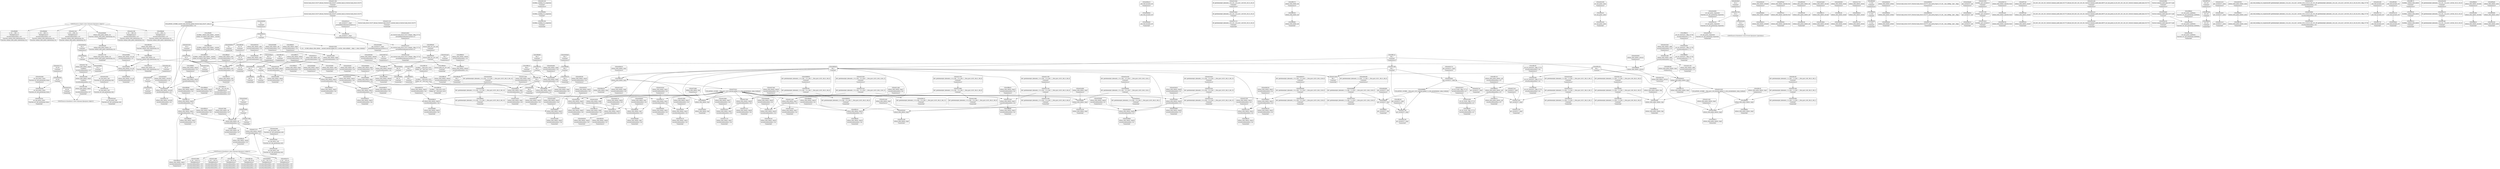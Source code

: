digraph {
	CE0x38f0140 [shape=record,shape=Mrecord,label="{CE0x38f0140|selinux_xfrm_delete:_tmp1}"]
	CE0x4008dd0 [shape=record,shape=Mrecord,label="{CE0x4008dd0|selinux_xfrm_delete:_tmp22|security/selinux/xfrm.c,144|*SummSource*}"]
	CE0x3ff5b00 [shape=record,shape=Mrecord,label="{CE0x3ff5b00|selinux_xfrm_delete:_tmp21|security/selinux/xfrm.c,142|*SummSink*}"]
	CE0x400c260 [shape=record,shape=Mrecord,label="{CE0x400c260|GLOBAL:_lockdep_rcu_suspicious|*Constant*|*SummSink*}"]
	CE0x40142a0 [shape=record,shape=Mrecord,label="{CE0x40142a0|_ret_%struct.task_struct.1015*_%tmp4,_!dbg_!27714|./arch/x86/include/asm/current.h,14|*SummSink*}"]
	CE0x4069940 [shape=record,shape=Mrecord,label="{CE0x4069940|_call_void_mcount()_#3}"]
	CE0x400f440 [shape=record,shape=Mrecord,label="{CE0x400f440|i64*_getelementptr_inbounds_(_15_x_i64_,_15_x_i64_*___llvm_gcov_ctr25,_i64_0,_i64_6)|*Constant*|*SummSink*}"]
	CE0x40150a0 [shape=record,shape=Mrecord,label="{CE0x40150a0|i8*_getelementptr_inbounds_(_45_x_i8_,_45_x_i8_*_.str1245,_i32_0,_i32_0)|*Constant*|*SummSource*}"]
	CE0x3ff8970 [shape=record,shape=Mrecord,label="{CE0x3ff8970|selinux_xfrm_delete:_cred|security/selinux/xfrm.c,142}"]
	CE0x3ff5810 [shape=record,shape=Mrecord,label="{CE0x3ff5810|selinux_xfrm_delete:_tmp20|security/selinux/xfrm.c,142|*SummSink*}"]
	CE0x3ff3690 [shape=record,shape=Mrecord,label="{CE0x3ff3690|selinux_xfrm_delete:_bb|*SummSink*}"]
	"CONST[source:0(mediator),value:2(dynamic)][purpose:{object}]"
	CE0x400dd50 [shape=record,shape=Mrecord,label="{CE0x400dd50|i64_2|*Constant*|*SummSink*}"]
	CE0x4042440 [shape=record,shape=Mrecord,label="{CE0x4042440|avc_has_perm:_entry|*SummSink*}"]
	CE0x40279a0 [shape=record,shape=Mrecord,label="{CE0x40279a0|selinux_xfrm_delete:_tmp26|security/selinux/xfrm.c,145|*SummSource*}"]
	CE0x4027080 [shape=record,shape=Mrecord,label="{CE0x4027080|i32_1|*Constant*|*SummSink*}"]
	CE0x4024a70 [shape=record,shape=Mrecord,label="{CE0x4024a70|i64*_getelementptr_inbounds_(_2_x_i64_,_2_x_i64_*___llvm_gcov_ctr21,_i64_0,_i64_1)|*Constant*}"]
	CE0x4043a30 [shape=record,shape=Mrecord,label="{CE0x4043a30|i32_4|*Constant*|*SummSink*}"]
	CE0x4015110 [shape=record,shape=Mrecord,label="{CE0x4015110|i8*_getelementptr_inbounds_(_45_x_i8_,_45_x_i8_*_.str1245,_i32_0,_i32_0)|*Constant*|*SummSink*}"]
	CE0x4043170 [shape=record,shape=Mrecord,label="{CE0x4043170|i16_39|*Constant*|*SummSource*}"]
	CE0x3ff4360 [shape=record,shape=Mrecord,label="{CE0x3ff4360|selinux_xfrm_delete:_ctx|Function::selinux_xfrm_delete&Arg::ctx::|*SummSource*}"]
	CE0x4045630 [shape=record,shape=Mrecord,label="{CE0x4045630|selinux_xfrm_delete:_retval.0|*SummSource*}"]
	CE0x408c9b0 [shape=record,shape=Mrecord,label="{CE0x408c9b0|get_current227:_tmp|*SummSource*}"]
	CE0x400bc80 [shape=record,shape=Mrecord,label="{CE0x400bc80|selinux_xfrm_delete:_if.then6|*SummSource*}"]
	CE0x4042d30 [shape=record,shape=Mrecord,label="{CE0x4042d30|avc_has_perm:_tsid|Function::avc_has_perm&Arg::tsid::|*SummSource*}"]
	CE0x402d850 [shape=record,shape=Mrecord,label="{CE0x402d850|selinux_xfrm_delete:_tmp|*SummSink*}"]
	CE0x4012cd0 [shape=record,shape=Mrecord,label="{CE0x4012cd0|selinux_xfrm_policy_delete:_tmp3|*SummSource*}"]
	CE0x3ffc1f0 [shape=record,shape=Mrecord,label="{CE0x3ffc1f0|selinux_xfrm_policy_delete:_tmp2|*SummSource*}"]
	CE0x40148f0 [shape=record,shape=Mrecord,label="{CE0x40148f0|4:_i32,_:_CR_0,4_|*MultipleSource*|security/selinux/xfrm.c,142|security/selinux/xfrm.c,142|security/selinux/xfrm.c,147}"]
	CE0x400b8e0 [shape=record,shape=Mrecord,label="{CE0x400b8e0|selinux_xfrm_delete:_tmp7|security/selinux/xfrm.c,142|*SummSource*}"]
	CE0x3ff5e60 [shape=record,shape=Mrecord,label="{CE0x3ff5e60|%struct.xfrm_sec_ctx*_null|*Constant*|*SummSource*}"]
	CE0x4041be0 [shape=record,shape=Mrecord,label="{CE0x4041be0|selinux_xfrm_delete:_call8|security/selinux/xfrm.c,147|*SummSource*}"]
	CE0x4000090 [shape=record,shape=Mrecord,label="{CE0x4000090|selinux_xfrm_delete:_tmp18|security/selinux/xfrm.c,142|*SummSource*}"]
	CE0x3ff78c0 [shape=record,shape=Mrecord,label="{CE0x3ff78c0|selinux_xfrm_delete:_land.lhs.true}"]
	CE0x3ff8100 [shape=record,shape=Mrecord,label="{CE0x3ff8100|GLOBAL:___llvm_gcov_ctr25|Global_var:__llvm_gcov_ctr25|*SummSource*}"]
	CE0x4043d00 [shape=record,shape=Mrecord,label="{CE0x4043d00|avc_has_perm:_requested|Function::avc_has_perm&Arg::requested::|*SummSource*}"]
	CE0x3ffca50 [shape=record,shape=Mrecord,label="{CE0x3ffca50|avc_has_perm:_entry}"]
	CE0x4041ab0 [shape=record,shape=Mrecord,label="{CE0x4041ab0|selinux_xfrm_delete:_call8|security/selinux/xfrm.c,147}"]
	CE0x3ff1ef0 [shape=record,shape=Mrecord,label="{CE0x3ff1ef0|selinux_xfrm_policy_delete:_bb}"]
	CE0x4014620 [shape=record,shape=Mrecord,label="{CE0x4014620|_ret_%struct.task_struct.1015*_%tmp4,_!dbg_!27714|./arch/x86/include/asm/current.h,14|*SummSource*}"]
	CE0x400f110 [shape=record,shape=Mrecord,label="{CE0x400f110|selinux_xfrm_delete:_tmp11|security/selinux/xfrm.c,142}"]
	CE0x3ffd8c0 [shape=record,shape=Mrecord,label="{CE0x3ffd8c0|selinux_xfrm_delete:_tmp8|security/selinux/xfrm.c,142|*SummSink*}"]
	CE0x40098f0 [shape=record,shape=Mrecord,label="{CE0x40098f0|selinux_xfrm_delete:_tmp24|security/selinux/xfrm.c,144|*SummSink*}"]
	CE0x4046710 [shape=record,shape=Mrecord,label="{CE0x4046710|selinux_xfrm_delete:_tmp33|security/selinux/xfrm.c,150|*SummSource*}"]
	CE0x3ffa4a0 [shape=record,shape=Mrecord,label="{CE0x3ffa4a0|GLOBAL:___llvm_gcov_ctr25|Global_var:__llvm_gcov_ctr25}"]
	CE0x400bf80 [shape=record,shape=Mrecord,label="{CE0x400bf80|GLOBAL:_lockdep_rcu_suspicious|*Constant*}"]
	CE0x4021240 [shape=record,shape=Mrecord,label="{CE0x4021240|%struct.task_struct.1015**_bitcast_(%struct.task_struct**_current_task_to_%struct.task_struct.1015**)|*Constant*|*SummSink*}"]
	CE0x4024ae0 [shape=record,shape=Mrecord,label="{CE0x4024ae0|i64*_getelementptr_inbounds_(_2_x_i64_,_2_x_i64_*___llvm_gcov_ctr21,_i64_0,_i64_1)|*Constant*|*SummSource*}"]
	CE0x4010050 [shape=record,shape=Mrecord,label="{CE0x4010050|selinux_xfrm_delete:_tmp6|security/selinux/xfrm.c,142}"]
	CE0x4021ca0 [shape=record,shape=Mrecord,label="{CE0x4021ca0|i64*_getelementptr_inbounds_(_15_x_i64_,_15_x_i64_*___llvm_gcov_ctr25,_i64_0,_i64_8)|*Constant*}"]
	CE0x400a090 [shape=record,shape=Mrecord,label="{CE0x400a090|i32_22|*Constant*}"]
	CE0x3ff1ad0 [shape=record,shape=Mrecord,label="{CE0x3ff1ad0|selinux_xfrm_policy_delete:_ctx|Function::selinux_xfrm_policy_delete&Arg::ctx::}"]
	CE0x3ffef10 [shape=record,shape=Mrecord,label="{CE0x3ffef10|GLOBAL:_selinux_xfrm_delete.__warned|Global_var:selinux_xfrm_delete.__warned|*SummSink*}"]
	CE0x4004d90 [shape=record,shape=Mrecord,label="{CE0x4004d90|selinux_xfrm_delete:_tmp9|security/selinux/xfrm.c,142}"]
	CE0x400d870 [shape=record,shape=Mrecord,label="{CE0x400d870|selinux_xfrm_delete:_tmp4|security/selinux/xfrm.c,142|*SummSink*}"]
	CE0x4045a60 [shape=record,shape=Mrecord,label="{CE0x4045a60|i64*_getelementptr_inbounds_(_15_x_i64_,_15_x_i64_*___llvm_gcov_ctr25,_i64_0,_i64_14)|*Constant*}"]
	CE0x4042260 [shape=record,shape=Mrecord,label="{CE0x4042260|avc_has_perm:_entry|*SummSource*}"]
	CE0x3ffb510 [shape=record,shape=Mrecord,label="{CE0x3ffb510|selinux_xfrm_delete:_do.end}"]
	CE0x5f72980 [shape=record,shape=Mrecord,label="{CE0x5f72980|selinux_xfrm_delete:_tmp|*SummSource*}"]
	CE0x400f2c0 [shape=record,shape=Mrecord,label="{CE0x400f2c0|selinux_xfrm_delete:_tmp10|security/selinux/xfrm.c,142|*SummSink*}"]
	CE0x4000550 [shape=record,shape=Mrecord,label="{CE0x4000550|selinux_xfrm_delete:_call4|security/selinux/xfrm.c,142|*SummSource*}"]
	CE0x4046200 [shape=record,shape=Mrecord,label="{CE0x4046200|selinux_xfrm_delete:_tmp33|security/selinux/xfrm.c,150|*SummSink*}"]
	CE0x3ff2150 [shape=record,shape=Mrecord,label="{CE0x3ff2150|selinux_xfrm_policy_delete:_call|security/selinux/xfrm.c,327|*SummSource*}"]
	CE0x3ff42f0 [shape=record,shape=Mrecord,label="{CE0x3ff42f0|_ret_i32_%retval.0,_!dbg_!27751|security/selinux/xfrm.c,150|*SummSource*}"]
	CE0x3ff4a60 [shape=record,shape=Mrecord,label="{CE0x3ff4a60|i64_5|*Constant*|*SummSink*}"]
	CE0x3fec8d0 [shape=record,shape=Mrecord,label="{CE0x3fec8d0|selinux_xfrm_policy_delete:_tmp}"]
	"CONST[source:0(mediator),value:2(dynamic)][purpose:{subject}]"
	CE0x4026ad0 [shape=record,shape=Mrecord,label="{CE0x4026ad0|selinux_xfrm_delete:_tmp29|security/selinux/xfrm.c,147|*SummSource*}"]
	CE0x4025cb0 [shape=record,shape=Mrecord,label="{CE0x4025cb0|i64*_getelementptr_inbounds_(_15_x_i64_,_15_x_i64_*___llvm_gcov_ctr25,_i64_0,_i64_13)|*Constant*}"]
	CE0x4069a10 [shape=record,shape=Mrecord,label="{CE0x4069a10|_call_void_mcount()_#3|*SummSource*}"]
	CE0x3ffccb0 [shape=record,shape=Mrecord,label="{CE0x3ffccb0|selinux_xfrm_delete:_if.end}"]
	CE0x4046570 [shape=record,shape=Mrecord,label="{CE0x4046570|selinux_xfrm_delete:_tmp33|security/selinux/xfrm.c,150}"]
	CE0x5d3b0c0 [shape=record,shape=Mrecord,label="{CE0x5d3b0c0|selinux_xfrm_delete:_return}"]
	CE0x4000f30 [shape=record,shape=Mrecord,label="{CE0x4000f30|selinux_xfrm_delete:_tmp12|security/selinux/xfrm.c,142}"]
	CE0x3ffe490 [shape=record,shape=Mrecord,label="{CE0x3ffe490|i1_true|*Constant*|*SummSource*}"]
	CE0x4026ee0 [shape=record,shape=Mrecord,label="{CE0x4026ee0|i32_1|*Constant*|*SummSource*}"]
	CE0x4009610 [shape=record,shape=Mrecord,label="{CE0x4009610|selinux_xfrm_delete:_tmp24|security/selinux/xfrm.c,144}"]
	CE0x4081290 [shape=record,shape=Mrecord,label="{CE0x4081290|get_current227:_tmp1|*SummSink*}"]
	CE0x4008b30 [shape=record,shape=Mrecord,label="{CE0x4008b30|i64_11|*Constant*}"]
	CE0x4045b50 [shape=record,shape=Mrecord,label="{CE0x4045b50|i64*_getelementptr_inbounds_(_15_x_i64_,_15_x_i64_*___llvm_gcov_ctr25,_i64_0,_i64_14)|*Constant*|*SummSource*}"]
	CE0x400eb20 [shape=record,shape=Mrecord,label="{CE0x400eb20|selinux_xfrm_delete:_if.then|*SummSource*}"]
	CE0x3ff47f0 [shape=record,shape=Mrecord,label="{CE0x3ff47f0|i64_5|*Constant*}"]
	CE0x400f580 [shape=record,shape=Mrecord,label="{CE0x400f580|selinux_xfrm_delete:_land.lhs.true|*SummSink*}"]
	CE0x402ea70 [shape=record,shape=Mrecord,label="{CE0x402ea70|i64_3|*Constant*}"]
	CE0x4011ab0 [shape=record,shape=Mrecord,label="{CE0x4011ab0|selinux_xfrm_delete:_tmp17|security/selinux/xfrm.c,142|*SummSource*}"]
	CE0x400a1d0 [shape=record,shape=Mrecord,label="{CE0x400a1d0|i32_22|*Constant*|*SummSource*}"]
	CE0x4027a10 [shape=record,shape=Mrecord,label="{CE0x4027a10|selinux_xfrm_delete:_tmp26|security/selinux/xfrm.c,145|*SummSink*}"]
	CE0x4025810 [shape=record,shape=Mrecord,label="{CE0x4025810|selinux_xfrm_delete:_tmp27|security/selinux/xfrm.c,145}"]
	CE0x3ff9d00 [shape=record,shape=Mrecord,label="{CE0x3ff9d00|_ret_i32_%retval.0,_!dbg_!27728|security/selinux/avc.c,775|*SummSink*}"]
	CE0x4069630 [shape=record,shape=Mrecord,label="{CE0x4069630|%struct.task_struct.1015*_(%struct.task_struct.1015**)*_asm_movq_%gs:$_1:P_,$0_,_r,im,_dirflag_,_fpsr_,_flags_|*SummSource*}"]
	CE0x40163f0 [shape=record,shape=Mrecord,label="{CE0x40163f0|_ret_i32_%call,_!dbg_!27713|security/selinux/xfrm.c,327}"]
	CE0x402fc10 [shape=record,shape=Mrecord,label="{CE0x402fc10|selinux_xfrm_delete:_call|security/selinux/xfrm.c,142}"]
	CE0x3ffe630 [shape=record,shape=Mrecord,label="{CE0x3ffe630|i1_true|*Constant*|*SummSink*}"]
	CE0x402ea00 [shape=record,shape=Mrecord,label="{CE0x402ea00|i64_2|*Constant*}"]
	CE0x4033190 [shape=record,shape=Mrecord,label="{CE0x4033190|i32_0|*Constant*|*SummSink*}"]
	CE0x4046920 [shape=record,shape=Mrecord,label="{CE0x4046920|get_current227:_bb}"]
	CE0x3ff9530 [shape=record,shape=Mrecord,label="{CE0x3ff9530|selinux_xfrm_policy_delete:_call|security/selinux/xfrm.c,327}"]
	CE0x4013f30 [shape=record,shape=Mrecord,label="{CE0x4013f30|GLOBAL:_get_current227|*Constant*|*SummSource*}"]
	CE0x4025c40 [shape=record,shape=Mrecord,label="{CE0x4025c40|i64*_getelementptr_inbounds_(_15_x_i64_,_15_x_i64_*___llvm_gcov_ctr25,_i64_0,_i64_13)|*Constant*|*SummSink*}"]
	CE0x4043040 [shape=record,shape=Mrecord,label="{CE0x4043040|i16_39|*Constant*}"]
	CE0x4006230 [shape=record,shape=Mrecord,label="{CE0x4006230|selinux_xfrm_delete:_tmp13|security/selinux/xfrm.c,142|*SummSource*}"]
	CE0x3fecae0 [shape=record,shape=Mrecord,label="{CE0x3fecae0|selinux_xfrm_delete:_land.lhs.true2}"]
	CE0x406a360 [shape=record,shape=Mrecord,label="{CE0x406a360|i64*_getelementptr_inbounds_(_2_x_i64_,_2_x_i64_*___llvm_gcov_ctr21,_i64_0,_i64_0)|*Constant*|*SummSource*}"]
	CE0x4013490 [shape=record,shape=Mrecord,label="{CE0x4013490|selinux_xfrm_delete:_tmp8|security/selinux/xfrm.c,142}"]
	CE0x3ff8560 [shape=record,shape=Mrecord,label="{CE0x3ff8560|i32_78|*Constant*|*SummSource*}"]
	CE0x4006780 [shape=record,shape=Mrecord,label="{CE0x4006780|selinux_xfrm_delete:_land.lhs.true2|*SummSink*}"]
	CE0x40457d0 [shape=record,shape=Mrecord,label="{CE0x40457d0|selinux_xfrm_delete:_retval.0|*SummSink*}"]
	CE0x402a0b0 [shape=record,shape=Mrecord,label="{CE0x402a0b0|selinux_xfrm_delete:_tmp2|*SummSource*}"]
	CE0x4041cd0 [shape=record,shape=Mrecord,label="{CE0x4041cd0|selinux_xfrm_delete:_call8|security/selinux/xfrm.c,147|*SummSink*}"]
	CE0x4011d70 [shape=record,shape=Mrecord,label="{CE0x4011d70|selinux_xfrm_delete:_tmp18|security/selinux/xfrm.c,142}"]
	CE0x4004c50 [shape=record,shape=Mrecord,label="{CE0x4004c50|i64_4|*Constant*|*SummSink*}"]
	CE0x3ff1d90 [shape=record,shape=Mrecord,label="{CE0x3ff1d90|selinux_xfrm_policy_delete:_tmp1|*SummSource*}"]
	CE0x3ffe160 [shape=record,shape=Mrecord,label="{CE0x3ffe160|i64_3|*Constant*|*SummSource*}"]
	CE0x40432e0 [shape=record,shape=Mrecord,label="{CE0x40432e0|i16_39|*Constant*|*SummSink*}"]
	CE0x4068fb0 [shape=record,shape=Mrecord,label="{CE0x4068fb0|COLLAPSED:_GCMRE___llvm_gcov_ctr21_internal_global_2_x_i64_zeroinitializer:_elem_0:default:}"]
	CE0x400a650 [shape=record,shape=Mrecord,label="{CE0x400a650|selinux_xfrm_delete:_security|security/selinux/xfrm.c,142}"]
	CE0x4024e80 [shape=record,shape=Mrecord,label="{CE0x4024e80|selinux_xfrm_delete:_tmp25|security/selinux/xfrm.c,144|*SummSink*}"]
	CE0x400a730 [shape=record,shape=Mrecord,label="{CE0x400a730|selinux_xfrm_delete:_security|security/selinux/xfrm.c,142|*SummSink*}"]
	CE0x3ff7540 [shape=record,shape=Mrecord,label="{CE0x3ff7540|selinux_xfrm_delete:_if.end7|*SummSource*}"]
	CE0x3ff4e70 [shape=record,shape=Mrecord,label="{CE0x3ff4e70|128:_i8*,_:_CR_128,136_|*MultipleSource*|security/selinux/xfrm.c,142|security/selinux/xfrm.c,142}"]
	CE0x3ffc7b0 [shape=record,shape=Mrecord,label="{CE0x3ffc7b0|4:_i32,_:_CR_20,24_|*MultipleSource*|security/selinux/xfrm.c,142|security/selinux/xfrm.c,142|security/selinux/xfrm.c,147}"]
	CE0x3ffb380 [shape=record,shape=Mrecord,label="{CE0x3ffb380|selinux_xfrm_delete:_tmp7|security/selinux/xfrm.c,142}"]
	CE0x40507a0 [shape=record,shape=Mrecord,label="{CE0x40507a0|get_current227:_tmp3|*SummSink*}"]
	CE0x4041ed0 [shape=record,shape=Mrecord,label="{CE0x4041ed0|i32_(i32,_i32,_i16,_i32,_%struct.common_audit_data.1017*)*_bitcast_(i32_(i32,_i32,_i16,_i32,_%struct.common_audit_data.495*)*_avc_has_perm_to_i32_(i32,_i32,_i16,_i32,_%struct.common_audit_data.1017*)*)|*Constant*|*SummSource*}"]
	CE0x4008c10 [shape=record,shape=Mrecord,label="{CE0x4008c10|i64*_getelementptr_inbounds_(_15_x_i64_,_15_x_i64_*___llvm_gcov_ctr25,_i64_0,_i64_12)|*Constant*|*SummSink*}"]
	CE0x4043fb0 [shape=record,shape=Mrecord,label="{CE0x4043fb0|%struct.common_audit_data.1017*_null|*Constant*|*SummSource*}"]
	CE0x3ff7de0 [shape=record,shape=Mrecord,label="{CE0x3ff7de0|i32_142|*Constant*}"]
	CE0x3ff4ad0 [shape=record,shape=Mrecord,label="{CE0x3ff4ad0|selinux_xfrm_delete:_tmp10|security/selinux/xfrm.c,142}"]
	CE0x4026d60 [shape=record,shape=Mrecord,label="{CE0x4026d60|selinux_xfrm_delete:_sid|security/selinux/xfrm.c,147|*SummSink*}"]
	CE0x40416b0 [shape=record,shape=Mrecord,label="{CE0x40416b0|selinux_xfrm_delete:_tmp31|*LoadInst*|security/selinux/xfrm.c,147}"]
	CE0x402e990 [shape=record,shape=Mrecord,label="{CE0x402e990|selinux_xfrm_delete:_tobool|security/selinux/xfrm.c,142|*SummSink*}"]
	CE0x4008460 [shape=record,shape=Mrecord,label="{CE0x4008460|selinux_xfrm_delete:_tobool5|security/selinux/xfrm.c,144|*SummSink*}"]
	CE0x4042ea0 [shape=record,shape=Mrecord,label="{CE0x4042ea0|avc_has_perm:_tsid|Function::avc_has_perm&Arg::tsid::|*SummSink*}"]
	CE0x3ffc0b0 [shape=record,shape=Mrecord,label="{CE0x3ffc0b0|_ret_i32_%retval.0,_!dbg_!27751|security/selinux/xfrm.c,150|*SummSink*}"]
	CE0x3ff6000 [shape=record,shape=Mrecord,label="{CE0x3ff6000|%struct.xfrm_sec_ctx*_null|*Constant*|*SummSink*}"]
	CE0x4027450 [shape=record,shape=Mrecord,label="{CE0x4027450|get_current227:_tmp2}"]
	CE0x4024d00 [shape=record,shape=Mrecord,label="{CE0x4024d00|selinux_xfrm_delete:_tmp25|security/selinux/xfrm.c,144|*SummSource*}"]
	CE0x4047750 [shape=record,shape=Mrecord,label="{CE0x4047750|%struct.task_struct.1015**_bitcast_(%struct.task_struct**_current_task_to_%struct.task_struct.1015**)|*Constant*}"]
	CE0x3febda0 [shape=record,shape=Mrecord,label="{CE0x3febda0|i64*_getelementptr_inbounds_(_15_x_i64_,_15_x_i64_*___llvm_gcov_ctr25,_i64_0,_i64_1)|*Constant*}"]
	CE0x4015f80 [shape=record,shape=Mrecord,label="{CE0x4015f80|selinux_xfrm_delete:_tmp12|security/selinux/xfrm.c,142|*SummSource*}"]
	CE0x400ba80 [shape=record,shape=Mrecord,label="{CE0x400ba80|selinux_xfrm_delete:_tmp7|security/selinux/xfrm.c,142|*SummSink*}"]
	CE0x4014510 [shape=record,shape=Mrecord,label="{CE0x4014510|_ret_%struct.task_struct.1015*_%tmp4,_!dbg_!27714|./arch/x86/include/asm/current.h,14}"]
	CE0x4044100 [shape=record,shape=Mrecord,label="{CE0x4044100|%struct.common_audit_data.1017*_null|*Constant*|*SummSink*}"]
	CE0x3ffc5d0 [shape=record,shape=Mrecord,label="{CE0x3ffc5d0|4:_i32,_:_CR_16,20_|*MultipleSource*|security/selinux/xfrm.c,142|security/selinux/xfrm.c,142|security/selinux/xfrm.c,147}"]
	CE0x40425c0 [shape=record,shape=Mrecord,label="{CE0x40425c0|avc_has_perm:_requested|Function::avc_has_perm&Arg::requested::|*SummSink*}"]
	CE0x3ff74a0 [shape=record,shape=Mrecord,label="{CE0x3ff74a0|selinux_xfrm_delete:_if.end7}"]
	CE0x4006710 [shape=record,shape=Mrecord,label="{CE0x4006710|selinux_xfrm_delete:_land.lhs.true2|*SummSource*}"]
	CE0x40417d0 [shape=record,shape=Mrecord,label="{CE0x40417d0|selinux_xfrm_delete:_tmp31|*LoadInst*|security/selinux/xfrm.c,147|*SummSource*}"]
	CE0x4000d00 [shape=record,shape=Mrecord,label="{CE0x4000d00|selinux_xfrm_delete:_tmp11|security/selinux/xfrm.c,142|*SummSink*}"]
	CE0x4043f40 [shape=record,shape=Mrecord,label="{CE0x4043f40|_ret_i32_%retval.0,_!dbg_!27728|security/selinux/avc.c,775}"]
	CE0x4004e60 [shape=record,shape=Mrecord,label="{CE0x4004e60|selinux_xfrm_delete:_tmp9|security/selinux/xfrm.c,142|*SummSource*}"]
	CE0x4018bb0 [shape=record,shape=Mrecord,label="{CE0x4018bb0|selinux_xfrm_delete:_do.end|*SummSink*}"]
	CE0x402a200 [shape=record,shape=Mrecord,label="{CE0x402a200|i64*_getelementptr_inbounds_(_15_x_i64_,_15_x_i64_*___llvm_gcov_ctr25,_i64_0,_i64_1)|*Constant*|*SummSource*}"]
	CE0x4041340 [shape=record,shape=Mrecord,label="{CE0x4041340|4:_i32,_:_CRE_4,8_|*MultipleSource*|security/selinux/xfrm.c,147|Function::selinux_xfrm_delete&Arg::ctx::|Function::selinux_xfrm_policy_delete&Arg::ctx::}"]
	CE0x40216f0 [shape=record,shape=Mrecord,label="{CE0x40216f0|i64_1|*Constant*}"]
	CE0x3ffa9f0 [shape=record,shape=Mrecord,label="{CE0x3ffa9f0|4:_i32,_:_CRE_1,2_|*MultipleSource*|security/selinux/xfrm.c,147|Function::selinux_xfrm_delete&Arg::ctx::|Function::selinux_xfrm_policy_delete&Arg::ctx::}"]
	CE0x4013d30 [shape=record,shape=Mrecord,label="{CE0x4013d30|get_current227:_entry}"]
	CE0x3ffc010 [shape=record,shape=Mrecord,label="{CE0x3ffc010|selinux_xfrm_delete:_tmp16|security/selinux/xfrm.c,142}"]
	CE0x402eae0 [shape=record,shape=Mrecord,label="{CE0x402eae0|i64_2|*Constant*|*SummSource*}"]
	CE0x3ff6ce0 [shape=record,shape=Mrecord,label="{CE0x3ff6ce0|selinux_xfrm_delete:_tobool1|security/selinux/xfrm.c,142|*SummSink*}"]
	CE0x4038a30 [shape=record,shape=Mrecord,label="{CE0x4038a30|i32_3|*Constant*|*SummSource*}"]
	CE0x4043440 [shape=record,shape=Mrecord,label="{CE0x4043440|avc_has_perm:_tclass|Function::avc_has_perm&Arg::tclass::}"]
	CE0x3ff0ae0 [shape=record,shape=Mrecord,label="{CE0x3ff0ae0|selinux_xfrm_policy_delete:_tmp2}"]
	CE0x3ff9760 [shape=record,shape=Mrecord,label="{CE0x3ff9760|selinux_xfrm_policy_delete:_entry|*SummSink*}"]
	CE0x3ffa430 [shape=record,shape=Mrecord,label="{CE0x3ffa430|GLOBAL:_selinux_xfrm_delete.__warned|Global_var:selinux_xfrm_delete.__warned}"]
	CE0x4008ba0 [shape=record,shape=Mrecord,label="{CE0x4008ba0|i64_11|*Constant*|*SummSource*}"]
	CE0x40700c0 [shape=record,shape=Mrecord,label="{CE0x40700c0|i64*_getelementptr_inbounds_(_2_x_i64_,_2_x_i64_*___llvm_gcov_ctr21,_i64_0,_i64_0)|*Constant*|*SummSink*}"]
	CE0x3ffbe00 [shape=record,shape=Mrecord,label="{CE0x3ffbe00|selinux_xfrm_delete:_tmp16|security/selinux/xfrm.c,142|*SummSink*}"]
	CE0x40159f0 [shape=record,shape=Mrecord,label="{CE0x40159f0|i64*_getelementptr_inbounds_(_15_x_i64_,_15_x_i64_*___llvm_gcov_ctr25,_i64_0,_i64_9)|*Constant*|*SummSink*}"]
	CE0x38effd0 [shape=record,shape=Mrecord,label="{CE0x38effd0|selinux_xfrm_delete:_tmp2}"]
	CE0x3feccf0 [shape=record,shape=Mrecord,label="{CE0x3feccf0|i64*_getelementptr_inbounds_(_2_x_i64_,_2_x_i64_*___llvm_gcov_ctr9,_i64_0,_i64_1)|*Constant*|*SummSource*}"]
	CE0x4014150 [shape=record,shape=Mrecord,label="{CE0x4014150|i32_78|*Constant*}"]
	CE0x40192a0 [shape=record,shape=Mrecord,label="{CE0x40192a0|selinux_xfrm_delete:_tmp11|security/selinux/xfrm.c,142|*SummSource*}"]
	CE0x4013500 [shape=record,shape=Mrecord,label="{CE0x4013500|0:_i8,_:_GCMR_selinux_xfrm_delete.__warned_internal_global_i8_0,_section_.data.unlikely_,_align_1:_elem_0:default:}"]
	CE0x4000440 [shape=record,shape=Mrecord,label="{CE0x4000440|selinux_xfrm_delete:_call4|security/selinux/xfrm.c,142}"]
	CE0x40169e0 [shape=record,shape=Mrecord,label="{CE0x40169e0|_call_void_lockdep_rcu_suspicious(i8*_getelementptr_inbounds_(_24_x_i8_,_24_x_i8_*_.str244,_i32_0,_i32_0),_i32_142,_i8*_getelementptr_inbounds_(_45_x_i8_,_45_x_i8_*_.str1245,_i32_0,_i32_0))_#10,_!dbg_!27729|security/selinux/xfrm.c,142|*SummSink*}"]
	CE0x4026dd0 [shape=record,shape=Mrecord,label="{CE0x4026dd0|i32_1|*Constant*}"]
	CE0x400d8e0 [shape=record,shape=Mrecord,label="{CE0x400d8e0|selinux_xfrm_delete:_tmp4|security/selinux/xfrm.c,142|*SummSource*}"]
	CE0x3fec130 [shape=record,shape=Mrecord,label="{CE0x3fec130|i64*_getelementptr_inbounds_(_2_x_i64_,_2_x_i64_*___llvm_gcov_ctr9,_i64_0,_i64_0)|*Constant*|*SummSource*}"]
	CE0x4004cf0 [shape=record,shape=Mrecord,label="{CE0x4004cf0|selinux_xfrm_delete:_tmp9|security/selinux/xfrm.c,142|*SummSink*}"]
	CE0x3ff1730 [shape=record,shape=Mrecord,label="{CE0x3ff1730|_call_void_mcount()_#3|*SummSink*}"]
	CE0x3febc30 [shape=record,shape=Mrecord,label="{CE0x3febc30|selinux_xfrm_delete:_tmp1|*SummSink*}"]
	CE0x402a120 [shape=record,shape=Mrecord,label="{CE0x402a120|_call_void_mcount()_#3}"]
	CE0x3ff3530 [shape=record,shape=Mrecord,label="{CE0x3ff3530|selinux_xfrm_delete:_bb}"]
	CE0x4027530 [shape=record,shape=Mrecord,label="{CE0x4027530|get_current227:_tmp2|*SummSink*}"]
	CE0x40332a0 [shape=record,shape=Mrecord,label="{CE0x40332a0|selinux_xfrm_delete:_tobool|security/selinux/xfrm.c,142}"]
	CE0x3ff3480 [shape=record,shape=Mrecord,label="{CE0x3ff3480|_call_void_mcount()_#3|*SummSource*}"]
	CE0x4009750 [shape=record,shape=Mrecord,label="{CE0x4009750|selinux_xfrm_delete:_tmp24|security/selinux/xfrm.c,144|*SummSource*}"]
	CE0x3ff4960 [shape=record,shape=Mrecord,label="{CE0x3ff4960|i64_5|*Constant*|*SummSource*}"]
	CE0x3fff170 [shape=record,shape=Mrecord,label="{CE0x3fff170|GLOBAL:_selinux_xfrm_delete|*Constant*|*SummSource*}"]
	CE0x400f870 [shape=record,shape=Mrecord,label="{CE0x400f870|selinux_xfrm_policy_delete:_tmp3|*SummSink*}"]
	CE0x400d2c0 [shape=record,shape=Mrecord,label="{CE0x400d2c0|i8_1|*Constant*}"]
	CE0x4001480 [shape=record,shape=Mrecord,label="{CE0x4001480|i64*_getelementptr_inbounds_(_2_x_i64_,_2_x_i64_*___llvm_gcov_ctr9,_i64_0,_i64_1)|*Constant*}"]
	CE0x40506a0 [shape=record,shape=Mrecord,label="{CE0x40506a0|get_current227:_tmp3}"]
	"CONST[source:1(input),value:2(dynamic)][purpose:{object}]"
	CE0x3ff8850 [shape=record,shape=Mrecord,label="{CE0x3ff8850|i32_78|*Constant*|*SummSink*}"]
	CE0x4044280 [shape=record,shape=Mrecord,label="{CE0x4044280|avc_has_perm:_auditdata|Function::avc_has_perm&Arg::auditdata::|*SummSink*}"]
	CE0x4011bf0 [shape=record,shape=Mrecord,label="{CE0x4011bf0|GLOBAL:_get_current227|*Constant*}"]
	CE0x3ffb0e0 [shape=record,shape=Mrecord,label="{CE0x3ffb0e0|selinux_xfrm_delete:_tobool1|security/selinux/xfrm.c,142}"]
	CE0x3ff6970 [shape=record,shape=Mrecord,label="{CE0x3ff6970|selinux_xfrm_delete:_tobool|security/selinux/xfrm.c,142|*SummSource*}"]
	CE0x4000b90 [shape=record,shape=Mrecord,label="{CE0x4000b90|selinux_xfrm_policy_delete:_ctx|Function::selinux_xfrm_policy_delete&Arg::ctx::|*SummSource*}"]
	CE0x3ff77f0 [shape=record,shape=Mrecord,label="{CE0x3ff77f0|i64_3|*Constant*|*SummSink*}"]
	CE0x3ffdc20 [shape=record,shape=Mrecord,label="{CE0x3ffdc20|selinux_xfrm_delete:_tmp14|security/selinux/xfrm.c,142|*SummSink*}"]
	CE0x400c9b0 [shape=record,shape=Mrecord,label="{CE0x400c9b0|i64*_getelementptr_inbounds_(_2_x_i64_,_2_x_i64_*___llvm_gcov_ctr9,_i64_0,_i64_1)|*Constant*|*SummSink*}"]
	CE0x400a400 [shape=record,shape=Mrecord,label="{CE0x400a400|i32_22|*Constant*|*SummSink*}"]
	CE0x4038aa0 [shape=record,shape=Mrecord,label="{CE0x4038aa0|i32_3|*Constant*}"]
	CE0x3ff31c0 [shape=record,shape=Mrecord,label="{CE0x3ff31c0|i64_1|*Constant*|*SummSource*}"]
	CE0x4011700 [shape=record,shape=Mrecord,label="{CE0x4011700|selinux_xfrm_policy_delete:_ctx|Function::selinux_xfrm_policy_delete&Arg::ctx::|*SummSink*}"]
	CE0x4044420 [shape=record,shape=Mrecord,label="{CE0x4044420|avc_has_perm:_auditdata|Function::avc_has_perm&Arg::auditdata::}"]
	CE0x4045f80 [shape=record,shape=Mrecord,label="{CE0x4045f80|selinux_xfrm_delete:_tmp32|security/selinux/xfrm.c,150|*SummSink*}"]
	CE0x4014be0 [shape=record,shape=Mrecord,label="{CE0x4014be0|i8*_getelementptr_inbounds_(_45_x_i8_,_45_x_i8_*_.str1245,_i32_0,_i32_0)|*Constant*}"]
	CE0x402b3e0 [shape=record,shape=Mrecord,label="{CE0x402b3e0|selinux_xfrm_delete:_tmp3}"]
	CE0x4027370 [shape=record,shape=Mrecord,label="{CE0x4027370|selinux_xfrm_delete:_tmp30|security/selinux/xfrm.c,147}"]
	CE0x3ff2010 [shape=record,shape=Mrecord,label="{CE0x3ff2010|GLOBAL:_selinux_xfrm_delete|*Constant*|*SummSink*}"]
	CE0x4021160 [shape=record,shape=Mrecord,label="{CE0x4021160|%struct.task_struct.1015**_bitcast_(%struct.task_struct**_current_task_to_%struct.task_struct.1015**)|*Constant*|*SummSource*}"]
	CE0x3fff4e0 [shape=record,shape=Mrecord,label="{CE0x3fff4e0|get_current227:_tmp|*SummSink*}"]
	CE0x3ffcac0 [shape=record,shape=Mrecord,label="{CE0x3ffcac0|selinux_xfrm_delete:_tmp30|security/selinux/xfrm.c,147|*SummSink*}"]
	CE0x4026420 [shape=record,shape=Mrecord,label="{CE0x4026420|selinux_xfrm_delete:_tmp28|security/selinux/xfrm.c,147|*SummSource*}"]
	CE0x4011a40 [shape=record,shape=Mrecord,label="{CE0x4011a40|selinux_xfrm_delete:_tmp17|security/selinux/xfrm.c,142}"]
	CE0x3ff82a0 [shape=record,shape=Mrecord,label="{CE0x3ff82a0|GLOBAL:___llvm_gcov_ctr25|Global_var:__llvm_gcov_ctr25|*SummSink*}"]
	CE0x3ff89e0 [shape=record,shape=Mrecord,label="{CE0x3ff89e0|COLLAPSED:_GCMRE_current_task_external_global_%struct.task_struct*:_elem_0::|security/selinux/xfrm.c,142}"]
	CE0x54f5c50 [shape=record,shape=Mrecord,label="{CE0x54f5c50|selinux_xfrm_delete:_ctx|Function::selinux_xfrm_delete&Arg::ctx::|*SummSink*}"]
	CE0x3ffbd90 [shape=record,shape=Mrecord,label="{CE0x3ffbd90|selinux_xfrm_delete:_tmp15|security/selinux/xfrm.c,142|*SummSink*}"]
	CE0x4069550 [shape=record,shape=Mrecord,label="{CE0x4069550|%struct.task_struct.1015*_(%struct.task_struct.1015**)*_asm_movq_%gs:$_1:P_,$0_,_r,im,_dirflag_,_fpsr_,_flags_}"]
	CE0x4045ea0 [shape=record,shape=Mrecord,label="{CE0x4045ea0|selinux_xfrm_delete:_tmp32|security/selinux/xfrm.c,150}"]
	CE0x3ff7a80 [shape=record,shape=Mrecord,label="{CE0x3ff7a80|i8*_getelementptr_inbounds_(_24_x_i8_,_24_x_i8_*_.str244,_i32_0,_i32_0)|*Constant*|*SummSink*}"]
	CE0x4027930 [shape=record,shape=Mrecord,label="{CE0x4027930|selinux_xfrm_delete:_tmp26|security/selinux/xfrm.c,145}"]
	CE0x40122f0 [shape=record,shape=Mrecord,label="{CE0x40122f0|i64*_getelementptr_inbounds_(_15_x_i64_,_15_x_i64_*___llvm_gcov_ctr25,_i64_0,_i64_8)|*Constant*|*SummSource*}"]
	CE0x3ff2a30 [shape=record,shape=Mrecord,label="{CE0x3ff2a30|i64_1|*Constant*}"]
	CE0x4008980 [shape=record,shape=Mrecord,label="{CE0x4008980|i64_10|*Constant*|*SummSink*}"]
	CE0x38f0040 [shape=record,shape=Mrecord,label="{CE0x38f0040|i64_1|*Constant*}"]
	CE0x3ff1370 [shape=record,shape=Mrecord,label="{CE0x3ff1370|selinux_xfrm_policy_delete:_tmp1|*SummSink*}"]
	CE0x400ebe0 [shape=record,shape=Mrecord,label="{CE0x400ebe0|selinux_xfrm_delete:_if.then|*SummSink*}"]
	CE0x400a6c0 [shape=record,shape=Mrecord,label="{CE0x400a6c0|selinux_xfrm_delete:_security|security/selinux/xfrm.c,142|*SummSource*}"]
	CE0x4039020 [shape=record,shape=Mrecord,label="{CE0x4039020|selinux_xfrm_delete:_ctx_sid|security/selinux/xfrm.c,147|*SummSink*}"]
	CE0x3ff8000 [shape=record,shape=Mrecord,label="{CE0x3ff8000|i32_142|*Constant*|*SummSink*}"]
	CE0x40141c0 [shape=record,shape=Mrecord,label="{CE0x40141c0|get_current227:_entry|*SummSink*}"]
	CE0x40437e0 [shape=record,shape=Mrecord,label="{CE0x40437e0|i32_4|*Constant*}"]
	CE0x400fa30 [shape=record,shape=Mrecord,label="{CE0x400fa30|i64*_getelementptr_inbounds_(_15_x_i64_,_15_x_i64_*___llvm_gcov_ctr25,_i64_0,_i64_1)|*Constant*|*SummSink*}"]
	CE0x3fec980 [shape=record,shape=Mrecord,label="{CE0x3fec980|selinux_xfrm_delete:_do.body}"]
	CE0x40101d0 [shape=record,shape=Mrecord,label="{CE0x40101d0|COLLAPSED:_GCMRE___llvm_gcov_ctr9_internal_global_2_x_i64_zeroinitializer:_elem_0:default:}"]
	CE0x4005940 [shape=record,shape=Mrecord,label="{CE0x4005940|i64_0|*Constant*|*SummSink*}"]
	CE0x3ff3ab0 [shape=record,shape=Mrecord,label="{CE0x3ff3ab0|selinux_xfrm_delete:_entry|*SummSource*}"]
	CE0x3ff79a0 [shape=record,shape=Mrecord,label="{CE0x3ff79a0|selinux_xfrm_delete:_land.lhs.true|*SummSource*}"]
	CE0x4006f50 [shape=record,shape=Mrecord,label="{CE0x4006f50|4:_i32,_:_CR_12,16_|*MultipleSource*|security/selinux/xfrm.c,142|security/selinux/xfrm.c,142|security/selinux/xfrm.c,147}"]
	CE0x4030e00 [shape=record,shape=Mrecord,label="{CE0x4030e00|selinux_xfrm_delete:_call|security/selinux/xfrm.c,142|*SummSink*}"]
	CE0x3ff8de0 [shape=record,shape=Mrecord,label="{CE0x3ff8de0|selinux_xfrm_delete:_tmp19|security/selinux/xfrm.c,142|*SummSink*}"]
	CE0x3ffb9f0 [shape=record,shape=Mrecord,label="{CE0x3ffb9f0|selinux_xfrm_delete:_tmp16|security/selinux/xfrm.c,142|*SummSource*}"]
	CE0x4018ad0 [shape=record,shape=Mrecord,label="{CE0x4018ad0|selinux_xfrm_delete:_do.end|*SummSource*}"]
	CE0x3ff3a00 [shape=record,shape=Mrecord,label="{CE0x3ff3a00|i64*_getelementptr_inbounds_(_2_x_i64_,_2_x_i64_*___llvm_gcov_ctr9,_i64_0,_i64_0)|*Constant*}"]
	CE0x4012640 [shape=record,shape=Mrecord,label="{CE0x4012640|i64_1|*Constant*|*SummSink*}"]
	CE0x4008ea0 [shape=record,shape=Mrecord,label="{CE0x4008ea0|selinux_xfrm_delete:_tmp22|security/selinux/xfrm.c,144|*SummSink*}"]
	CE0x400e810 [shape=record,shape=Mrecord,label="{CE0x400e810|selinux_xfrm_policy_delete:_tmp1}"]
	CE0x400fec0 [shape=record,shape=Mrecord,label="{CE0x400fec0|selinux_xfrm_delete:_tmp5|security/selinux/xfrm.c,142}"]
	CE0x40259b0 [shape=record,shape=Mrecord,label="{CE0x40259b0|selinux_xfrm_delete:_tmp27|security/selinux/xfrm.c,145|*SummSource*}"]
	CE0x4045f10 [shape=record,shape=Mrecord,label="{CE0x4045f10|selinux_xfrm_delete:_tmp32|security/selinux/xfrm.c,150|*SummSource*}"]
	CE0x4038db0 [shape=record,shape=Mrecord,label="{CE0x4038db0|i32_3|*Constant*|*SummSink*}"]
	CE0x4d00ab0 [shape=record,shape=Mrecord,label="{CE0x4d00ab0|i64*_getelementptr_inbounds_(_15_x_i64_,_15_x_i64_*___llvm_gcov_ctr25,_i64_0,_i64_6)|*Constant*}"]
	CE0x4026490 [shape=record,shape=Mrecord,label="{CE0x4026490|selinux_xfrm_delete:_tmp28|security/selinux/xfrm.c,147|*SummSink*}"]
	CE0x40263b0 [shape=record,shape=Mrecord,label="{CE0x40263b0|selinux_xfrm_delete:_tmp28|security/selinux/xfrm.c,147}"]
	CE0x3ffb150 [shape=record,shape=Mrecord,label="{CE0x3ffb150|selinux_xfrm_delete:_tmp6|security/selinux/xfrm.c,142|*SummSink*}"]
	CE0x3ff8310 [shape=record,shape=Mrecord,label="{CE0x3ff8310|i64_0|*Constant*|*SummSource*}"]
	CE0x4026930 [shape=record,shape=Mrecord,label="{CE0x4026930|selinux_xfrm_delete:_tmp29|security/selinux/xfrm.c,147}"]
	CE0x40140c0 [shape=record,shape=Mrecord,label="{CE0x40140c0|GLOBAL:_get_current227|*Constant*|*SummSink*}"]
	CE0x4012eb0 [shape=record,shape=Mrecord,label="{CE0x4012eb0|selinux_xfrm_delete:_tmp5|security/selinux/xfrm.c,142|*SummSource*}"]
	CE0x400c1d0 [shape=record,shape=Mrecord,label="{CE0x400c1d0|GLOBAL:_lockdep_rcu_suspicious|*Constant*|*SummSource*}"]
	CE0x3ffa8b0 [shape=record,shape=Mrecord,label="{CE0x3ffa8b0|4:_i32,_:_CRE_0,1_|*MultipleSource*|security/selinux/xfrm.c,147|Function::selinux_xfrm_delete&Arg::ctx::|Function::selinux_xfrm_policy_delete&Arg::ctx::}"]
	CE0x402c440 [shape=record,shape=Mrecord,label="{CE0x402c440|selinux_xfrm_delete:_tmp3|*SummSource*}"]
	CE0x3ff46f0 [shape=record,shape=Mrecord,label="{CE0x3ff46f0|GLOBAL:_selinux_xfrm_delete.__warned|Global_var:selinux_xfrm_delete.__warned|*SummSource*}"]
	CE0x4008380 [shape=record,shape=Mrecord,label="{CE0x4008380|selinux_xfrm_delete:_tobool5|security/selinux/xfrm.c,144|*SummSource*}"]
	CE0x569d8c0 [shape=record,shape=Mrecord,label="{CE0x569d8c0|selinux_xfrm_delete:_tmp}"]
	CE0x3ff4860 [shape=record,shape=Mrecord,label="{CE0x3ff4860|i64_4|*Constant*}"]
	CE0x40087e0 [shape=record,shape=Mrecord,label="{CE0x40087e0|i64_10|*Constant*|*SummSource*}"]
	CE0x400d000 [shape=record,shape=Mrecord,label="{CE0x400d000|i8_1|*Constant*|*SummSink*}"]
	CE0x3fec340 [shape=record,shape=Mrecord,label="{CE0x3fec340|selinux_xfrm_delete:_entry|*SummSink*}"]
	CE0x4046a90 [shape=record,shape=Mrecord,label="{CE0x4046a90|get_current227:_bb|*SummSource*}"]
	"CONST[source:0(mediator),value:0(static)][purpose:{operation}]"
	CE0x3ff8f60 [shape=record,shape=Mrecord,label="{CE0x3ff8f60|selinux_xfrm_delete:_tmp19|security/selinux/xfrm.c,142|*SummSource*}"]
	CE0x4019470 [shape=record,shape=Mrecord,label="{CE0x4019470|_ret_i32_%call,_!dbg_!27713|security/selinux/xfrm.c,327|*SummSource*}"]
	CE0x3ff9f40 [shape=record,shape=Mrecord,label="{CE0x3ff9f40|i64*_getelementptr_inbounds_(_15_x_i64_,_15_x_i64_*___llvm_gcov_ctr25,_i64_0,_i64_14)|*Constant*|*SummSink*}"]
	CE0x3ff7e50 [shape=record,shape=Mrecord,label="{CE0x3ff7e50|i32_142|*Constant*|*SummSource*}"]
	CE0x40438c0 [shape=record,shape=Mrecord,label="{CE0x40438c0|i32_4|*Constant*|*SummSource*}"]
	CE0x400b410 [shape=record,shape=Mrecord,label="{CE0x400b410|selinux_xfrm_delete:_tmp1|*SummSource*}"]
	CE0x3ffec50 [shape=record,shape=Mrecord,label="{CE0x3ffec50|i64*_getelementptr_inbounds_(_2_x_i64_,_2_x_i64_*___llvm_gcov_ctr21,_i64_0,_i64_1)|*Constant*|*SummSink*}"]
	CE0x4068f40 [shape=record,shape=Mrecord,label="{CE0x4068f40|get_current227:_tmp}"]
	CE0x3ffea30 [shape=record,shape=Mrecord,label="{CE0x3ffea30|_ret_i32_%call,_!dbg_!27713|security/selinux/xfrm.c,327|*SummSink*}"]
	CE0x4021f40 [shape=record,shape=Mrecord,label="{CE0x4021f40|selinux_xfrm_delete:_tmp14|security/selinux/xfrm.c,142|*SummSource*}"]
	CE0x40266a0 [shape=record,shape=Mrecord,label="{CE0x40266a0|selinux_xfrm_delete:_tmp29|security/selinux/xfrm.c,147|*SummSink*}"]
	CE0x400c400 [shape=record,shape=Mrecord,label="{CE0x400c400|_call_void_mcount()_#3|*SummSource*}"]
	CE0x4050710 [shape=record,shape=Mrecord,label="{CE0x4050710|get_current227:_tmp3|*SummSource*}"]
	CE0x3ff3270 [shape=record,shape=Mrecord,label="{CE0x3ff3270|selinux_xfrm_delete:_bb|*SummSource*}"]
	CE0x4009b50 [shape=record,shape=Mrecord,label="{CE0x4009b50|selinux_xfrm_delete:_tmp25|security/selinux/xfrm.c,144}"]
	CE0x4050d90 [shape=record,shape=Mrecord,label="{CE0x4050d90|get_current227:_tmp4|./arch/x86/include/asm/current.h,14|*SummSink*}"]
	CE0x3ff10b0 [shape=record,shape=Mrecord,label="{CE0x3ff10b0|i64*_getelementptr_inbounds_(_2_x_i64_,_2_x_i64_*___llvm_gcov_ctr9,_i64_0,_i64_0)|*Constant*|*SummSink*}"]
	CE0x4012280 [shape=record,shape=Mrecord,label="{CE0x4012280|i64*_getelementptr_inbounds_(_15_x_i64_,_15_x_i64_*___llvm_gcov_ctr25,_i64_0,_i64_8)|*Constant*|*SummSink*}"]
	CE0x4043b90 [shape=record,shape=Mrecord,label="{CE0x4043b90|%struct.common_audit_data.1017*_null|*Constant*}"]
	CE0x40125a0 [shape=record,shape=Mrecord,label="{CE0x40125a0|selinux_xfrm_delete:_tmp15|security/selinux/xfrm.c,142}"]
	CE0x3ff7780 [shape=record,shape=Mrecord,label="{CE0x3ff7780|i64_0|*Constant*}"]
	CE0x3ff98e0 [shape=record,shape=Mrecord,label="{CE0x3ff98e0|avc_has_perm:_auditdata|Function::avc_has_perm&Arg::auditdata::|*SummSource*}"]
	CE0x4041590 [shape=record,shape=Mrecord,label="{CE0x4041590|4:_i32,_:_CRE_8,8_|*MultipleSource*|security/selinux/xfrm.c,147|Function::selinux_xfrm_delete&Arg::ctx::|Function::selinux_xfrm_policy_delete&Arg::ctx::}"]
	CE0x4041e10 [shape=record,shape=Mrecord,label="{CE0x4041e10|i32_(i32,_i32,_i16,_i32,_%struct.common_audit_data.1017*)*_bitcast_(i32_(i32,_i32,_i16,_i32,_%struct.common_audit_data.495*)*_avc_has_perm_to_i32_(i32,_i32,_i16,_i32,_%struct.common_audit_data.1017*)*)|*Constant*}"]
	CE0x3ff8e50 [shape=record,shape=Mrecord,label="{CE0x3ff8e50|selinux_xfrm_delete:_tmp19|security/selinux/xfrm.c,142}"]
	CE0x3ff9b20 [shape=record,shape=Mrecord,label="{CE0x3ff9b20|_ret_i32_%retval.0,_!dbg_!27728|security/selinux/avc.c,775|*SummSource*}"]
	CE0x4004470 [shape=record,shape=Mrecord,label="{CE0x4004470|4:_i32,_:_CR_4,8_|*MultipleSource*|security/selinux/xfrm.c,142|security/selinux/xfrm.c,142|security/selinux/xfrm.c,147}"]
	CE0x40418f0 [shape=record,shape=Mrecord,label="{CE0x40418f0|selinux_xfrm_delete:_tmp31|*LoadInst*|security/selinux/xfrm.c,147|*SummSink*}"]
	CE0x4008c80 [shape=record,shape=Mrecord,label="{CE0x4008c80|selinux_xfrm_delete:_tmp22|security/selinux/xfrm.c,144}"]
	CE0x40086d0 [shape=record,shape=Mrecord,label="{CE0x40086d0|i64_10|*Constant*}"]
	CE0x400d5d0 [shape=record,shape=Mrecord,label="{CE0x400d5d0|selinux_xfrm_delete:_if.end|*SummSource*}"]
	CE0x4042c00 [shape=record,shape=Mrecord,label="{CE0x4042c00|avc_has_perm:_tsid|Function::avc_has_perm&Arg::tsid::}"]
	CE0x402fba0 [shape=record,shape=Mrecord,label="{CE0x402fba0|_call_void_mcount()_#3|*SummSink*}"]
	CE0x3ffe2e0 [shape=record,shape=Mrecord,label="{CE0x3ffe2e0|get_current227:_tmp1|*SummSource*}"]
	CE0x4009150 [shape=record,shape=Mrecord,label="{CE0x4009150|selinux_xfrm_delete:_tmp23|security/selinux/xfrm.c,144}"]
	CE0x4021760 [shape=record,shape=Mrecord,label="{CE0x4021760|get_current227:_tmp1}"]
	CE0x3ff2980 [shape=record,shape=Mrecord,label="{CE0x3ff2980|selinux_xfrm_delete:_entry}"]
	CE0x53c2750 [shape=record,shape=Mrecord,label="{CE0x53c2750|selinux_xfrm_delete:_return|*SummSource*}"]
	CE0x4027c20 [shape=record,shape=Mrecord,label="{CE0x4027c20|selinux_xfrm_delete:_tmp27|security/selinux/xfrm.c,145|*SummSink*}"]
	CE0x40006f0 [shape=record,shape=Mrecord,label="{CE0x40006f0|selinux_xfrm_delete:_call4|security/selinux/xfrm.c,142|*SummSink*}"]
	CE0x40434b0 [shape=record,shape=Mrecord,label="{CE0x40434b0|avc_has_perm:_tclass|Function::avc_has_perm&Arg::tclass::|*SummSource*}"]
	CE0x4025dc0 [shape=record,shape=Mrecord,label="{CE0x4025dc0|i64*_getelementptr_inbounds_(_15_x_i64_,_15_x_i64_*___llvm_gcov_ctr25,_i64_0,_i64_13)|*Constant*|*SummSource*}"]
	CE0x40468b0 [shape=record,shape=Mrecord,label="{CE0x40468b0|i64*_getelementptr_inbounds_(_2_x_i64_,_2_x_i64_*___llvm_gcov_ctr21,_i64_0,_i64_0)|*Constant*}"]
	CE0x3ff3060 [shape=record,shape=Mrecord,label="{CE0x3ff3060|selinux_xfrm_delete:_ctx|Function::selinux_xfrm_delete&Arg::ctx::}"]
	CE0x4016b80 [shape=record,shape=Mrecord,label="{CE0x4016b80|selinux_xfrm_policy_delete:_tmp3}"]
	CE0x4027660 [shape=record,shape=Mrecord,label="{CE0x4027660|selinux_xfrm_delete:_sid|security/selinux/xfrm.c,147|*SummSource*}"]
	CE0x4d00b70 [shape=record,shape=Mrecord,label="{CE0x4d00b70|i64*_getelementptr_inbounds_(_15_x_i64_,_15_x_i64_*___llvm_gcov_ctr25,_i64_0,_i64_6)|*Constant*|*SummSource*}"]
	CE0x400f640 [shape=record,shape=Mrecord,label="{CE0x400f640|selinux_xfrm_delete:_if.then}"]
	CE0x3ff6d50 [shape=record,shape=Mrecord,label="{CE0x3ff6d50|selinux_xfrm_delete:_tobool1|security/selinux/xfrm.c,142|*SummSource*}"]
	CE0x3ff8ae0 [shape=record,shape=Mrecord,label="{CE0x3ff8ae0|selinux_xfrm_delete:_cred|security/selinux/xfrm.c,142|*SummSource*}"]
	CE0x400c310 [shape=record,shape=Mrecord,label="{CE0x400c310|i8*_getelementptr_inbounds_(_24_x_i8_,_24_x_i8_*_.str244,_i32_0,_i32_0)|*Constant*}"]
	CE0x3ffd6b0 [shape=record,shape=Mrecord,label="{CE0x3ffd6b0|selinux_xfrm_policy_delete:_tmp2|*SummSink*}"]
	CE0x402c580 [shape=record,shape=Mrecord,label="{CE0x402c580|selinux_xfrm_delete:_tmp3|*SummSink*}"]
	CE0x3ff6a20 [shape=record,shape=Mrecord,label="{CE0x3ff6a20|selinux_xfrm_delete:_do.body|*SummSink*}"]
	CE0x569d850 [shape=record,shape=Mrecord,label="{CE0x569d850|i64*_getelementptr_inbounds_(_15_x_i64_,_15_x_i64_*___llvm_gcov_ctr25,_i64_0,_i64_0)|*Constant*|*SummSource*}"]
	CE0x4016900 [shape=record,shape=Mrecord,label="{CE0x4016900|_call_void_lockdep_rcu_suspicious(i8*_getelementptr_inbounds_(_24_x_i8_,_24_x_i8_*_.str244,_i32_0,_i32_0),_i32_142,_i8*_getelementptr_inbounds_(_45_x_i8_,_45_x_i8_*_.str1245,_i32_0,_i32_0))_#10,_!dbg_!27729|security/selinux/xfrm.c,142}"]
	CE0x400d6b0 [shape=record,shape=Mrecord,label="{CE0x400d6b0|selinux_xfrm_delete:_if.end|*SummSink*}"]
	CE0x40157f0 [shape=record,shape=Mrecord,label="{CE0x40157f0|i64*_getelementptr_inbounds_(_15_x_i64_,_15_x_i64_*___llvm_gcov_ctr25,_i64_0,_i64_9)|*Constant*|*SummSource*}"]
	CE0x400bbb0 [shape=record,shape=Mrecord,label="{CE0x400bbb0|selinux_xfrm_delete:_if.then6}"]
	CE0x3ff7620 [shape=record,shape=Mrecord,label="{CE0x3ff7620|selinux_xfrm_delete:_if.end7|*SummSink*}"]
	CE0x4047440 [shape=record,shape=Mrecord,label="{CE0x4047440|%struct.task_struct.1015*_(%struct.task_struct.1015**)*_asm_movq_%gs:$_1:P_,$0_,_r,im,_dirflag_,_fpsr_,_flags_|*SummSink*}"]
	CE0x4030d90 [shape=record,shape=Mrecord,label="{CE0x4030d90|selinux_xfrm_delete:_call|security/selinux/xfrm.c,142|*SummSource*}"]
	CE0x3ffbd20 [shape=record,shape=Mrecord,label="{CE0x3ffbd20|selinux_xfrm_delete:_tmp15|security/selinux/xfrm.c,142|*SummSource*}"]
	CE0x402a190 [shape=record,shape=Mrecord,label="{CE0x402a190|selinux_xfrm_delete:_tmp2|*SummSink*}"]
	CE0x4016120 [shape=record,shape=Mrecord,label="{CE0x4016120|selinux_xfrm_delete:_tmp12|security/selinux/xfrm.c,142|*SummSink*}"]
	CE0x3ff6150 [shape=record,shape=Mrecord,label="{CE0x3ff6150|selinux_xfrm_delete:_tobool5|security/selinux/xfrm.c,144}"]
	CE0x40092b0 [shape=record,shape=Mrecord,label="{CE0x40092b0|selinux_xfrm_delete:_tmp23|security/selinux/xfrm.c,144|*SummSource*}"]
	CE0x4004be0 [shape=record,shape=Mrecord,label="{CE0x4004be0|i64_4|*Constant*|*SummSource*}"]
	CE0x400f180 [shape=record,shape=Mrecord,label="{CE0x400f180|selinux_xfrm_delete:_tmp10|security/selinux/xfrm.c,142|*SummSource*}"]
	CE0x3fff3d0 [shape=record,shape=Mrecord,label="{CE0x3fff3d0|GLOBAL:_selinux_xfrm_delete|*Constant*}"]
	CE0x3ffd930 [shape=record,shape=Mrecord,label="{CE0x3ffd930|selinux_xfrm_delete:_tmp8|security/selinux/xfrm.c,142|*SummSource*}"]
	CE0x4038fb0 [shape=record,shape=Mrecord,label="{CE0x4038fb0|selinux_xfrm_delete:_ctx_sid|security/selinux/xfrm.c,147|*SummSource*}"]
	CE0x569d930 [shape=record,shape=Mrecord,label="{CE0x569d930|i64*_getelementptr_inbounds_(_15_x_i64_,_15_x_i64_*___llvm_gcov_ctr25,_i64_0,_i64_0)|*Constant*|*SummSink*}"]
	CE0x400e280 [shape=record,shape=Mrecord,label="{CE0x400e280|i8*_getelementptr_inbounds_(_24_x_i8_,_24_x_i8_*_.str244,_i32_0,_i32_0)|*Constant*|*SummSource*}"]
	CE0x3ff9ab0 [shape=record,shape=Mrecord,label="{CE0x3ff9ab0|selinux_xfrm_delete:_retval.0}"]
	CE0x4069ab0 [shape=record,shape=Mrecord,label="{CE0x4069ab0|_call_void_mcount()_#3|*SummSink*}"]
	CE0x4021e30 [shape=record,shape=Mrecord,label="{CE0x4021e30|selinux_xfrm_delete:_tmp14|security/selinux/xfrm.c,142}"]
	CE0x3ff59b0 [shape=record,shape=Mrecord,label="{CE0x3ff59b0|selinux_xfrm_delete:_tmp21|security/selinux/xfrm.c,142}"]
	CE0x40252b0 [shape=record,shape=Mrecord,label="{CE0x40252b0|i64*_getelementptr_inbounds_(_15_x_i64_,_15_x_i64_*___llvm_gcov_ctr25,_i64_0,_i64_12)|*Constant*|*SummSource*}"]
	CE0x4009420 [shape=record,shape=Mrecord,label="{CE0x4009420|selinux_xfrm_delete:_tmp23|security/selinux/xfrm.c,144|*SummSink*}"]
	CE0x400d800 [shape=record,shape=Mrecord,label="{CE0x400d800|selinux_xfrm_delete:_tmp4|security/selinux/xfrm.c,142}"]
	CE0x4043c30 [shape=record,shape=Mrecord,label="{CE0x4043c30|avc_has_perm:_requested|Function::avc_has_perm&Arg::requested::}"]
	CE0x3ff5a20 [shape=record,shape=Mrecord,label="{CE0x3ff5a20|selinux_xfrm_delete:_tmp21|security/selinux/xfrm.c,142|*SummSource*}"]
	CE0x40001e0 [shape=record,shape=Mrecord,label="{CE0x40001e0|selinux_xfrm_delete:_tmp18|security/selinux/xfrm.c,142|*SummSink*}"]
	CE0x4013c20 [shape=record,shape=Mrecord,label="{CE0x4013c20|get_current227:_entry|*SummSource*}"]
	CE0x4032030 [shape=record,shape=Mrecord,label="{CE0x4032030|i32_0|*Constant*|*SummSource*}"]
	CE0x40251a0 [shape=record,shape=Mrecord,label="{CE0x40251a0|i64*_getelementptr_inbounds_(_15_x_i64_,_15_x_i64_*___llvm_gcov_ctr25,_i64_0,_i64_12)|*Constant*}"]
	CE0x40274c0 [shape=record,shape=Mrecord,label="{CE0x40274c0|get_current227:_tmp2|*SummSource*}"]
	CE0x4015860 [shape=record,shape=Mrecord,label="{CE0x4015860|i64*_getelementptr_inbounds_(_15_x_i64_,_15_x_i64_*___llvm_gcov_ctr25,_i64_0,_i64_9)|*Constant*}"]
	CE0x4042940 [shape=record,shape=Mrecord,label="{CE0x4042940|avc_has_perm:_ssid|Function::avc_has_perm&Arg::ssid::|*SummSource*}"]
	CE0x402fcb0 [shape=record,shape=Mrecord,label="{CE0x402fcb0|i32_0|*Constant*}"]
	CE0x3ffab90 [shape=record,shape=Mrecord,label="{CE0x3ffab90|4:_i32,_:_CRE_2,4_|*MultipleSource*|security/selinux/xfrm.c,147|Function::selinux_xfrm_delete&Arg::ctx::|Function::selinux_xfrm_policy_delete&Arg::ctx::}"]
	CE0x3ff87e0 [shape=record,shape=Mrecord,label="{CE0x3ff87e0|selinux_xfrm_delete:_cred|security/selinux/xfrm.c,142|*SummSink*}"]
	CE0x400c710 [shape=record,shape=Mrecord,label="{CE0x400c710|_call_void_mcount()_#3}"]
	CE0x400bd10 [shape=record,shape=Mrecord,label="{CE0x400bd10|selinux_xfrm_delete:_if.then6|*SummSink*}"]
	CE0x3ffde80 [shape=record,shape=Mrecord,label="{CE0x3ffde80|i1_true|*Constant*}"]
	CE0x53c27e0 [shape=record,shape=Mrecord,label="{CE0x53c27e0|selinux_xfrm_delete:_return|*SummSink*}"]
	CE0x3ff5940 [shape=record,shape=Mrecord,label="{CE0x3ff5940|i64_11|*Constant*|*SummSink*}"]
	CE0x3ff3950 [shape=record,shape=Mrecord,label="{CE0x3ff3950|selinux_xfrm_policy_delete:_tmp|*SummSource*}"]
	CE0x3ff5710 [shape=record,shape=Mrecord,label="{CE0x3ff5710|selinux_xfrm_delete:_tmp20|security/selinux/xfrm.c,142}"]
	CE0x3fef820 [shape=record,shape=Mrecord,label="{CE0x3fef820|selinux_xfrm_policy_delete:_entry}"]
	CE0x3ffb6e0 [shape=record,shape=Mrecord,label="{CE0x3ffb6e0|selinux_xfrm_delete:_do.body|*SummSource*}"]
	CE0x3ffc350 [shape=record,shape=Mrecord,label="{CE0x3ffc350|get_current227:_tmp4|./arch/x86/include/asm/current.h,14}"]
	CE0x4042040 [shape=record,shape=Mrecord,label="{CE0x4042040|i32_(i32,_i32,_i16,_i32,_%struct.common_audit_data.1017*)*_bitcast_(i32_(i32,_i32,_i16,_i32,_%struct.common_audit_data.495*)*_avc_has_perm_to_i32_(i32,_i32,_i16,_i32,_%struct.common_audit_data.1017*)*)|*Constant*|*SummSink*}"]
	CE0x400f760 [shape=record,shape=Mrecord,label="{CE0x400f760|selinux_xfrm_policy_delete:_entry|*SummSource*}"]
	CE0x4006130 [shape=record,shape=Mrecord,label="{CE0x4006130|selinux_xfrm_delete:_tmp13|security/selinux/xfrm.c,142|*SummSink*}"]
	CE0x3ff5d50 [shape=record,shape=Mrecord,label="{CE0x3ff5d50|%struct.xfrm_sec_ctx*_null|*Constant*}"]
	CE0x4016970 [shape=record,shape=Mrecord,label="{CE0x4016970|_call_void_lockdep_rcu_suspicious(i8*_getelementptr_inbounds_(_24_x_i8_,_24_x_i8_*_.str244,_i32_0,_i32_0),_i32_142,_i8*_getelementptr_inbounds_(_45_x_i8_,_45_x_i8_*_.str1245,_i32_0,_i32_0))_#10,_!dbg_!27729|security/selinux/xfrm.c,142|*SummSource*}"]
	CE0x3ff1630 [shape=record,shape=Mrecord,label="{CE0x3ff1630|selinux_xfrm_policy_delete:_bb|*SummSource*}"]
	CE0x3ff5880 [shape=record,shape=Mrecord,label="{CE0x3ff5880|selinux_xfrm_delete:_tmp20|security/selinux/xfrm.c,142|*SummSource*}"]
	CE0x40273e0 [shape=record,shape=Mrecord,label="{CE0x40273e0|selinux_xfrm_delete:_sid|security/selinux/xfrm.c,147}"]
	CE0x4046c10 [shape=record,shape=Mrecord,label="{CE0x4046c10|get_current227:_bb|*SummSink*}"]
	CE0x4014ca0 [shape=record,shape=Mrecord,label="{CE0x4014ca0|selinux_xfrm_delete:_tmp6|security/selinux/xfrm.c,142|*SummSource*}"]
	CE0x40060c0 [shape=record,shape=Mrecord,label="{CE0x40060c0|selinux_xfrm_delete:_tmp13|security/selinux/xfrm.c,142}"]
	CE0x4038f40 [shape=record,shape=Mrecord,label="{CE0x4038f40|selinux_xfrm_delete:_ctx_sid|security/selinux/xfrm.c,147}"]
	CE0x4014d10 [shape=record,shape=Mrecord,label="{CE0x4014d10|selinux_xfrm_delete:_tmp5|security/selinux/xfrm.c,142|*SummSink*}"]
	CE0x400d380 [shape=record,shape=Mrecord,label="{CE0x400d380|i8_1|*Constant*|*SummSource*}"]
	CE0x4043550 [shape=record,shape=Mrecord,label="{CE0x4043550|avc_has_perm:_tclass|Function::avc_has_perm&Arg::tclass::|*SummSink*}"]
	CE0x5f72910 [shape=record,shape=Mrecord,label="{CE0x5f72910|COLLAPSED:_GCMRE___llvm_gcov_ctr25_internal_global_15_x_i64_zeroinitializer:_elem_0:default:}"]
	CE0x3ff22a0 [shape=record,shape=Mrecord,label="{CE0x3ff22a0|selinux_xfrm_policy_delete:_tmp|*SummSink*}"]
	CE0x3ff7930 [shape=record,shape=Mrecord,label="{CE0x3ff7930|i64*_getelementptr_inbounds_(_15_x_i64_,_15_x_i64_*___llvm_gcov_ctr25,_i64_0,_i64_0)|*Constant*}"]
	CE0x40428a0 [shape=record,shape=Mrecord,label="{CE0x40428a0|avc_has_perm:_ssid|Function::avc_has_perm&Arg::ssid::}"]
	CE0x3fff7c0 [shape=record,shape=Mrecord,label="{CE0x3fff7c0|selinux_xfrm_policy_delete:_call|security/selinux/xfrm.c,327|*SummSink*}"]
	CE0x4014880 [shape=record,shape=Mrecord,label="{CE0x4014880|4:_i32,_:_CR_8,12_|*MultipleSource*|security/selinux/xfrm.c,142|security/selinux/xfrm.c,142|security/selinux/xfrm.c,147}"]
	CE0x4042a00 [shape=record,shape=Mrecord,label="{CE0x4042a00|avc_has_perm:_ssid|Function::avc_has_perm&Arg::ssid::|*SummSink*}"]
	CE0x3ffc930 [shape=record,shape=Mrecord,label="{CE0x3ffc930|selinux_xfrm_delete:_tmp30|security/selinux/xfrm.c,147|*SummSource*}"]
	CE0x4011b20 [shape=record,shape=Mrecord,label="{CE0x4011b20|selinux_xfrm_delete:_tmp17|security/selinux/xfrm.c,142|*SummSink*}"]
	CE0x3fec090 [shape=record,shape=Mrecord,label="{CE0x3fec090|_ret_i32_%retval.0,_!dbg_!27751|security/selinux/xfrm.c,150}"]
	CE0x4050cc0 [shape=record,shape=Mrecord,label="{CE0x4050cc0|get_current227:_tmp4|./arch/x86/include/asm/current.h,14|*SummSource*}"]
	CE0x3ff4190 [shape=record,shape=Mrecord,label="{CE0x3ff4190|selinux_xfrm_policy_delete:_bb|*SummSink*}"]
	CE0x4008380 -> CE0x3ff6150
	CE0x4016970 -> CE0x4016900
	CE0x4026dd0 -> CE0x40273e0
	CE0x40416b0 -> CE0x4042c00
	CE0x3ff6d50 -> CE0x3ffb0e0
	"CONST[source:0(mediator),value:2(dynamic)][purpose:{subject}]" -> CE0x40148f0
	CE0x4068f40 -> CE0x3fff4e0
	CE0x3ff3a00 -> CE0x3fec8d0
	CE0x40157f0 -> CE0x4015860
	CE0x402b3e0 -> CE0x402c580
	CE0x4008dd0 -> CE0x4008c80
	CE0x4069940 -> CE0x4069ab0
	CE0x3fef820 -> CE0x3ff9760
	CE0x4068f40 -> CE0x4021760
	CE0x4014620 -> CE0x4014510
	CE0x4038aa0 -> CE0x4038db0
	CE0x3ff3480 -> CE0x402a120
	CE0x400fec0 -> CE0x4014d10
	CE0x400bc80 -> CE0x400bbb0
	CE0x408c9b0 -> CE0x4068f40
	CE0x3ff3270 -> CE0x3ff3530
	CE0x40468b0 -> CE0x40700c0
	CE0x4021760 -> CE0x4068fb0
	CE0x40125a0 -> CE0x3ffc010
	CE0x4047750 -> CE0x4021240
	CE0x400c400 -> CE0x400c710
	CE0x40087e0 -> CE0x40086d0
	CE0x4043a30 -> "CONST[source:0(mediator),value:0(static)][purpose:{operation}]"
	CE0x3ff59b0 -> CE0x3ff5b00
	CE0x4000b90 -> CE0x3ff1ad0
	CE0x3ff3060 -> CE0x4038f40
	CE0x400bbb0 -> CE0x400bd10
	CE0x4043170 -> CE0x4043040
	CE0x38f0040 -> CE0x38f0140
	CE0x3ff7780 -> CE0x3ff4ad0
	CE0x4038aa0 -> CE0x4038f40
	CE0x4011d70 -> CE0x40001e0
	CE0x3ff5710 -> CE0x3ff59b0
	CE0x4043fb0 -> CE0x4043b90
	CE0x40438c0 -> CE0x40437e0
	CE0x40086d0 -> CE0x4008980
	CE0x38f0040 -> CE0x4000f30
	CE0x3febda0 -> CE0x38effd0
	CE0x3ff2150 -> CE0x3ff9530
	CE0x5f72910 -> CE0x4045ea0
	CE0x40506a0 -> CE0x4068fb0
	CE0x4018ad0 -> CE0x3ffb510
	CE0x3ff89e0 -> CE0x3ff5710
	CE0x3ff7930 -> CE0x569d930
	CE0x3ff78c0 -> CE0x400f580
	"CONST[source:1(input),value:2(dynamic)][purpose:{object}]" -> CE0x4041590
	CE0x4008ba0 -> CE0x4008b30
	CE0x4021ca0 -> CE0x40125a0
	CE0x4046570 -> CE0x5f72910
	CE0x3ff89e0 -> CE0x3ff8e50
	CE0x40216f0 -> CE0x4012640
	CE0x4013f30 -> CE0x4011bf0
	CE0x402a200 -> CE0x3febda0
	CE0x40273e0 -> CE0x4027370
	CE0x3fecae0 -> CE0x4006780
	CE0x402fcb0 -> CE0x400a650
	CE0x4027660 -> CE0x40273e0
	CE0x402b3e0 -> CE0x5f72910
	CE0x3ff5710 -> CE0x3ff5810
	CE0x3ff3060 -> CE0x3ff6150
	CE0x402fcb0 -> CE0x3ff9ab0
	CE0x4001480 -> CE0x400c9b0
	CE0x4043d00 -> CE0x4043c30
	CE0x4043b90 -> CE0x4044420
	CE0x400c710 -> CE0x3ff1730
	CE0x3ff9b20 -> CE0x4043f40
	CE0x4043440 -> CE0x4043550
	CE0x3ffa4a0 -> CE0x3ff82a0
	CE0x38f0040 -> CE0x4046570
	CE0x3ff9530 -> CE0x3fff7c0
	CE0x400f180 -> CE0x3ff4ad0
	CE0x4041ab0 -> CE0x3ff9ab0
	CE0x400f110 -> CE0x4000f30
	CE0x4d00ab0 -> CE0x400f440
	CE0x5d3b0c0 -> CE0x53c27e0
	CE0x3ffe160 -> CE0x402ea70
	CE0x4042260 -> CE0x3ffca50
	CE0x400a6c0 -> CE0x400a650
	"CONST[source:0(mediator),value:2(dynamic)][purpose:{subject}]" -> CE0x4006f50
	CE0x4045a60 -> CE0x4045ea0
	CE0x4016b80 -> CE0x40101d0
	CE0x4026dd0 -> CE0x4027080
	"CONST[source:0(mediator),value:2(dynamic)][purpose:{subject}]" -> CE0x3ff5a20
	CE0x400c310 -> CE0x3ff7a80
	CE0x569d8c0 -> CE0x38f0140
	CE0x40468b0 -> CE0x4068f40
	CE0x3ff79a0 -> CE0x3ff78c0
	CE0x3ffc010 -> CE0x5f72910
	CE0x3ff5d50 -> CE0x3ff6150
	CE0x40060c0 -> CE0x4021e30
	CE0x3ff7540 -> CE0x3ff74a0
	CE0x4043040 -> CE0x40432e0
	CE0x4042c00 -> CE0x4042ea0
	CE0x3feccf0 -> CE0x4001480
	CE0x3ff1ad0 -> CE0x4011700
	CE0x40263b0 -> CE0x4026490
	CE0x402c440 -> CE0x402b3e0
	CE0x4041ab0 -> CE0x4041cd0
	CE0x3ff6970 -> CE0x40332a0
	CE0x4d00ab0 -> CE0x40060c0
	CE0x4046920 -> CE0x4046c10
	CE0x4009150 -> CE0x4009420
	CE0x4047750 -> CE0x3ffc350
	"CONST[source:0(mediator),value:2(dynamic)][purpose:{subject}]" -> CE0x3ffc7b0
	CE0x38f0140 -> CE0x5f72910
	CE0x400e810 -> CE0x3ff1370
	CE0x4006230 -> CE0x40060c0
	CE0x4043b90 -> CE0x4044100
	CE0x3ff7e50 -> CE0x3ff7de0
	CE0x402a0b0 -> CE0x38effd0
	CE0x3ff31c0 -> CE0x40216f0
	CE0x5f72910 -> CE0x4010050
	CE0x4027930 -> CE0x4027a10
	CE0x3ffde80 -> CE0x3ffe630
	CE0x4d00b70 -> CE0x4d00ab0
	CE0x38f0040 -> CE0x4026930
	CE0x4021ca0 -> CE0x4012280
	CE0x3ff7930 -> CE0x569d8c0
	CE0x4027450 -> CE0x4027530
	CE0x4000f30 -> CE0x4016120
	CE0x40437e0 -> CE0x4043a30
	CE0x569d850 -> CE0x3ff7930
	CE0x4014510 -> CE0x4000440
	CE0x38f0040 -> CE0x4012640
	CE0x40086d0 -> CE0x4008c80
	"CONST[source:0(mediator),value:2(dynamic)][purpose:{subject}]" -> CE0x4014880
	CE0x3ff4ad0 -> CE0x400f110
	CE0x4025810 -> CE0x5f72910
	CE0x4025dc0 -> CE0x4025cb0
	CE0x4000440 -> CE0x40006f0
	CE0x40216f0 -> CE0x40506a0
	CE0x3ff8e50 -> CE0x400a650
	CE0x4041be0 -> CE0x4041ab0
	CE0x4013c20 -> CE0x4013d30
	CE0x38effd0 -> CE0x402b3e0
	CE0x4013500 -> CE0x4013490
	CE0x40101d0 -> CE0x3ff0ae0
	CE0x400d800 -> CE0x400fec0
	CE0x4014be0 -> CE0x4015110
	CE0x4043c30 -> CE0x40425c0
	CE0x3ffc930 -> CE0x4027370
	CE0x4068fb0 -> CE0x4068f40
	CE0x402fcb0 -> CE0x40273e0
	CE0x402ea70 -> CE0x400d800
	CE0x4046570 -> CE0x4046200
	CE0x3ff42f0 -> CE0x3fec090
	CE0x3ff59b0 -> CE0x40273e0
	CE0x3ff4ad0 -> CE0x400f2c0
	CE0x5f72910 -> CE0x4027930
	CE0x4026420 -> CE0x40263b0
	CE0x3ff1630 -> CE0x3ff1ef0
	CE0x4044420 -> CE0x4044280
	CE0x400e810 -> CE0x40101d0
	CE0x4011a40 -> CE0x4011b20
	"CONST[source:1(input),value:2(dynamic)][purpose:{object}]" -> CE0x4041340
	CE0x4009b50 -> CE0x5f72910
	CE0x4000550 -> CE0x4000440
	CE0x5f72910 -> CE0x38effd0
	CE0x40418f0 -> "CONST[source:0(mediator),value:2(dynamic)][purpose:{object}]"
	CE0x4050710 -> CE0x40506a0
	CE0x5f72910 -> CE0x40263b0
	CE0x3ff9ab0 -> CE0x3fec090
	CE0x3ff89e0 -> CE0x3ff89e0
	CE0x40437e0 -> CE0x4043c30
	CE0x4050cc0 -> CE0x3ffc350
	CE0x4025cb0 -> CE0x4025c40
	CE0x4046a90 -> CE0x4046920
	CE0x3ff5a20 -> CE0x3ff59b0
	CE0x3ff74a0 -> CE0x3ff7620
	CE0x400bf80 -> CE0x400c260
	CE0x4021f40 -> CE0x4021e30
	CE0x3ff9ab0 -> CE0x40457d0
	CE0x4009610 -> CE0x40098f0
	CE0x3ff7de0 -> CE0x3ff8000
	CE0x40251a0 -> CE0x4027930
	CE0x5f72910 -> CE0x40060c0
	CE0x400f640 -> CE0x400ebe0
	CE0x40259b0 -> CE0x4025810
	CE0x4069550 -> CE0x4047440
	CE0x38f0040 -> CE0x4021e30
	CE0x3ff8970 -> CE0x3ff87e0
	CE0x402a120 -> CE0x402fba0
	CE0x4004be0 -> CE0x3ff4860
	CE0x4008b30 -> CE0x4008c80
	CE0x40416b0 -> CE0x40418f0
	CE0x4008c80 -> CE0x4008ea0
	CE0x402fcb0 -> CE0x4033190
	CE0x4011a40 -> CE0x4011d70
	CE0x4024a70 -> CE0x3ffec50
	CE0x4045ea0 -> CE0x4045f80
	CE0x4015860 -> CE0x4011a40
	CE0x40251a0 -> CE0x4008c10
	CE0x3ff8e50 -> CE0x3ff8de0
	CE0x4009750 -> CE0x4009610
	CE0x400d800 -> CE0x400d870
	CE0x3ff9530 -> CE0x40163f0
	CE0x4024ae0 -> CE0x4024a70
	CE0x402fcb0 -> CE0x3ff8970
	CE0x38effd0 -> CE0x402a190
	CE0x4045630 -> CE0x3ff9ab0
	CE0x3ffbd20 -> CE0x40125a0
	CE0x4042940 -> CE0x40428a0
	CE0x38f0040 -> CE0x4009b50
	CE0x3ff31c0 -> CE0x38f0040
	CE0x400eb20 -> CE0x400f640
	CE0x3ffb9f0 -> CE0x3ffc010
	CE0x4011ab0 -> CE0x4011a40
	CE0x4069630 -> CE0x4069550
	CE0x4069a10 -> CE0x4069940
	CE0x402eae0 -> CE0x402ea00
	CE0x40332a0 -> CE0x402e990
	CE0x3fec090 -> CE0x3ffc0b0
	CE0x3ffa4a0 -> CE0x3ff4ad0
	CE0x400d5d0 -> CE0x3ffccb0
	CE0x4041e10 -> CE0x4042040
	CE0x38f0140 -> CE0x3febc30
	CE0x3ff4360 -> CE0x3ff3060
	CE0x3fec090 -> CE0x3ff9530
	CE0x5f72910 -> CE0x4009610
	CE0x400fec0 -> CE0x4010050
	"CONST[source:0(mediator),value:2(dynamic)][purpose:{subject}]" -> CE0x3ffc5d0
	CE0x40060c0 -> CE0x4006130
	CE0x402fc10 -> CE0x4030e00
	CE0x4021760 -> CE0x4081290
	CE0x3ff8f60 -> CE0x3ff8e50
	CE0x400b410 -> CE0x38f0140
	CE0x38f0040 -> CE0x3ffc010
	CE0x40274c0 -> CE0x4027450
	CE0x4043040 -> CE0x4043440
	CE0x3ff2a30 -> CE0x4016b80
	CE0x4025810 -> CE0x4027c20
	CE0x3ff8970 -> CE0x3ff8e50
	CE0x400a650 -> CE0x3ff5710
	CE0x40216f0 -> CE0x4021760
	CE0x40163f0 -> CE0x3ffea30
	CE0x4004470 -> CE0x4027370
	CE0x40101d0 -> CE0x3fec8d0
	CE0x4024d00 -> CE0x4009b50
	CE0x3ff2980 -> CE0x3fec340
	CE0x4014150 -> CE0x3ff8970
	CE0x4012eb0 -> CE0x400fec0
	CE0x402fc10 -> CE0x40332a0
	CE0x3ff46f0 -> CE0x3ffa430
	CE0x3ff4860 -> CE0x4004d90
	CE0x3ffa4a0 -> CE0x4009150
	CE0x3ff2a30 -> CE0x400e810
	CE0x3ff0ae0 -> CE0x4016b80
	CE0x40150a0 -> CE0x4014be0
	CE0x4004e60 -> CE0x4004d90
	CE0x4042d30 -> CE0x4042c00
	CE0x3ffa430 -> CE0x3ffef10
	CE0x38f0040 -> CE0x4025810
	CE0x3ffca50 -> CE0x4042440
	"CONST[source:1(input),value:2(dynamic)][purpose:{object}]" -> CE0x3ffa8b0
	"CONST[source:0(mediator),value:2(dynamic)][purpose:{subject}]" -> CE0x4004470
	CE0x3fff3d0 -> CE0x3ff2010
	CE0x4027930 -> CE0x4025810
	CE0x3ff4960 -> CE0x3ff47f0
	CE0x4008b30 -> CE0x3ff5940
	CE0x40432e0 -> "CONST[source:0(mediator),value:2(dynamic)][purpose:{object}]"
	CE0x40263b0 -> CE0x4026930
	CE0x4026930 -> CE0x40266a0
	CE0x53c2750 -> CE0x5d3b0c0
	CE0x3ff1d90 -> CE0x400e810
	CE0x4009150 -> CE0x4009610
	CE0x4025cb0 -> CE0x40263b0
	CE0x40273e0 -> CE0x4026d60
	CE0x4026930 -> CE0x5f72910
	CE0x3febda0 -> CE0x400fa30
	CE0x3ffb0e0 -> CE0x3ff6ce0
	CE0x402ea00 -> CE0x400d800
	CE0x4004d90 -> CE0x4004cf0
	CE0x4000f30 -> CE0x5f72910
	"CONST[source:1(input),value:2(dynamic)][purpose:{object}]" -> CE0x4000b90
	CE0x40428a0 -> CE0x4042a00
	CE0x4013d30 -> CE0x40141c0
	CE0x4015f80 -> CE0x4000f30
	CE0x4009610 -> CE0x4009b50
	CE0x3fec8d0 -> CE0x3ff22a0
	CE0x4014150 -> CE0x3ff8850
	CE0x4010050 -> CE0x3ffb150
	CE0x4016900 -> CE0x40169e0
	CE0x4008c80 -> CE0x4009150
	CE0x4016b80 -> CE0x400f870
	CE0x38f0040 -> CE0x4011d70
	CE0x4011d70 -> CE0x5f72910
	CE0x4021160 -> CE0x4047750
	CE0x3ff7780 -> CE0x4005940
	CE0x400b8e0 -> CE0x3ffb380
	CE0x3ff6150 -> CE0x4008460
	CE0x40506a0 -> CE0x40507a0
	CE0x3ffb380 -> CE0x400ba80
	CE0x3ff8560 -> CE0x4014150
	CE0x4045ea0 -> CE0x4046570
	CE0x4026ee0 -> CE0x4026dd0
	CE0x5f72910 -> CE0x40125a0
	CE0x3ffc350 -> CE0x4014510
	CE0x3ff5e60 -> CE0x3ff5d50
	CE0x4045f10 -> CE0x4045ea0
	CE0x3ff89e0 -> CE0x3ffc350
	CE0x3ff8310 -> CE0x3ff7780
	CE0x38f0040 -> CE0x3ffb380
	CE0x3ff3a00 -> CE0x3ff10b0
	CE0x400d2c0 -> CE0x400d000
	CE0x3ff8100 -> CE0x3ffa4a0
	CE0x40279a0 -> CE0x4027930
	CE0x400f760 -> CE0x3fef820
	CE0x40192a0 -> CE0x400f110
	CE0x4027370 -> CE0x40428a0
	CE0x40434b0 -> CE0x4043440
	CE0x4038f40 -> CE0x40416b0
	CE0x3ff3ab0 -> CE0x3ff2980
	"CONST[source:1(input),value:2(dynamic)][purpose:{object}]" -> CE0x3ffab90
	CE0x3ffb380 -> CE0x5f72910
	CE0x4038a30 -> CE0x4038aa0
	CE0x400d8e0 -> CE0x400d800
	CE0x3fff170 -> CE0x3fff3d0
	CE0x3ff1ad0 -> CE0x3ff3060
	CE0x4000440 -> CE0x3ff8970
	CE0x4038fb0 -> CE0x4038f40
	CE0x4041340 -> CE0x40416b0
	CE0x3fec8d0 -> CE0x400e810
	CE0x3ffccb0 -> CE0x400d6b0
	CE0x4013490 -> CE0x3ffd8c0
	CE0x4021e30 -> CE0x5f72910
	CE0x3ff98e0 -> CE0x4044420
	CE0x406a360 -> CE0x40468b0
	CE0x400a090 -> CE0x400a400
	CE0x3fec130 -> CE0x3ff3a00
	CE0x569d8c0 -> CE0x402d850
	CE0x3ffe2e0 -> CE0x4021760
	CE0x3ffa4a0 -> CE0x400fec0
	CE0x40252b0 -> CE0x40251a0
	CE0x3ffc010 -> CE0x3ffbe00
	CE0x4010050 -> CE0x3ffb380
	CE0x4011bf0 -> CE0x40140c0
	CE0x3ff2a30 -> CE0x4012640
	CE0x3ff7780 -> CE0x400fec0
	CE0x4032030 -> CE0x402fcb0
	CE0x4012cd0 -> CE0x4016b80
	CE0x4038f40 -> CE0x4039020
	CE0x4009b50 -> CE0x4024e80
	CE0x3ff1ef0 -> CE0x3ff4190
	CE0x5f72910 -> CE0x4011a40
	CE0x3ff3950 -> CE0x3fec8d0
	CE0x40122f0 -> CE0x4021ca0
	CE0x402ea00 -> CE0x400dd50
	CE0x3ff4860 -> CE0x4004c50
	CE0x40417d0 -> CE0x40416b0
	CE0x4041ed0 -> CE0x4041e10
	CE0x4047750 -> CE0x3ff89e0
	CE0x400d380 -> CE0x400d2c0
	CE0x4015860 -> CE0x40159f0
	CE0x4006710 -> CE0x3fecae0
	CE0x4068fb0 -> CE0x4027450
	"CONST[source:1(input),value:2(dynamic)][purpose:{object}]" -> CE0x3ffa9f0
	CE0x5f72910 -> CE0x569d8c0
	CE0x3ffb6e0 -> CE0x3fec980
	CE0x4021e30 -> CE0x3ffdc20
	CE0x400a090 -> CE0x400a650
	CE0x3ffb510 -> CE0x4018bb0
	CE0x3ffe490 -> CE0x3ffde80
	CE0x4014510 -> CE0x40142a0
	CE0x3ff4e70 -> CE0x3ff5710
	CE0x3ffc350 -> CE0x4050d90
	CE0x3ffd930 -> CE0x4013490
	CE0x4027450 -> CE0x40506a0
	CE0x5f72910 -> CE0x400f110
	CE0x4026ad0 -> CE0x4026930
	CE0x4027370 -> CE0x3ffcac0
	CE0x4014ca0 -> CE0x4010050
	CE0x40125a0 -> CE0x3ffbd90
	CE0x3ff6150 -> CE0x4008c80
	CE0x40092b0 -> CE0x4009150
	CE0x4004d90 -> CE0x3ff4ad0
	CE0x402ea70 -> CE0x3ff77f0
	CE0x3ff3060 -> CE0x54f5c50
	CE0x3ff0ae0 -> CE0x3ffd6b0
	CE0x4000090 -> CE0x4011d70
	CE0x3ff47f0 -> CE0x4004d90
	CE0x3ffa430 -> CE0x4013490
	CE0x40332a0 -> CE0x400d800
	CE0x4024a70 -> CE0x4027450
	CE0x3ffb0e0 -> CE0x4004d90
	CE0x3ffc1f0 -> CE0x3ff0ae0
	CE0x3ff8ae0 -> CE0x3ff8970
	CE0x3ff5880 -> CE0x3ff5710
	CE0x4043f40 -> CE0x3ff9d00
	CE0x4046710 -> CE0x4046570
	CE0x3ff47f0 -> CE0x3ff4a60
	CE0x402fcb0 -> CE0x40332a0
	CE0x400d2c0 -> CE0x4013500
	CE0x4045b50 -> CE0x4045a60
	CE0x3ffcac0 -> "CONST[source:0(mediator),value:2(dynamic)][purpose:{subject}]"
	CE0x3ff7780 -> CE0x4009150
	CE0x3ff3530 -> CE0x3ff3690
	CE0x400a650 -> CE0x400a730
	CE0x4013490 -> CE0x3ffb0e0
	CE0x400e280 -> CE0x400c310
	CE0x4045a60 -> CE0x3ff9f40
	CE0x3ff31c0 -> CE0x3ff2a30
	CE0x402fcb0 -> CE0x4038f40
	CE0x38f0040 -> CE0x402b3e0
	CE0x4043f40 -> CE0x4041ab0
	CE0x5f72980 -> CE0x569d8c0
	CE0x400f110 -> CE0x4000d00
	CE0x400c1d0 -> CE0x400bf80
	CE0x4001480 -> CE0x3ff0ae0
	CE0x4030d90 -> CE0x402fc10
	CE0x4019470 -> CE0x40163f0
	CE0x3fec980 -> CE0x3ff6a20
	CE0x3ff5d50 -> CE0x3ff6000
	CE0x400a1d0 -> CE0x400a090
}